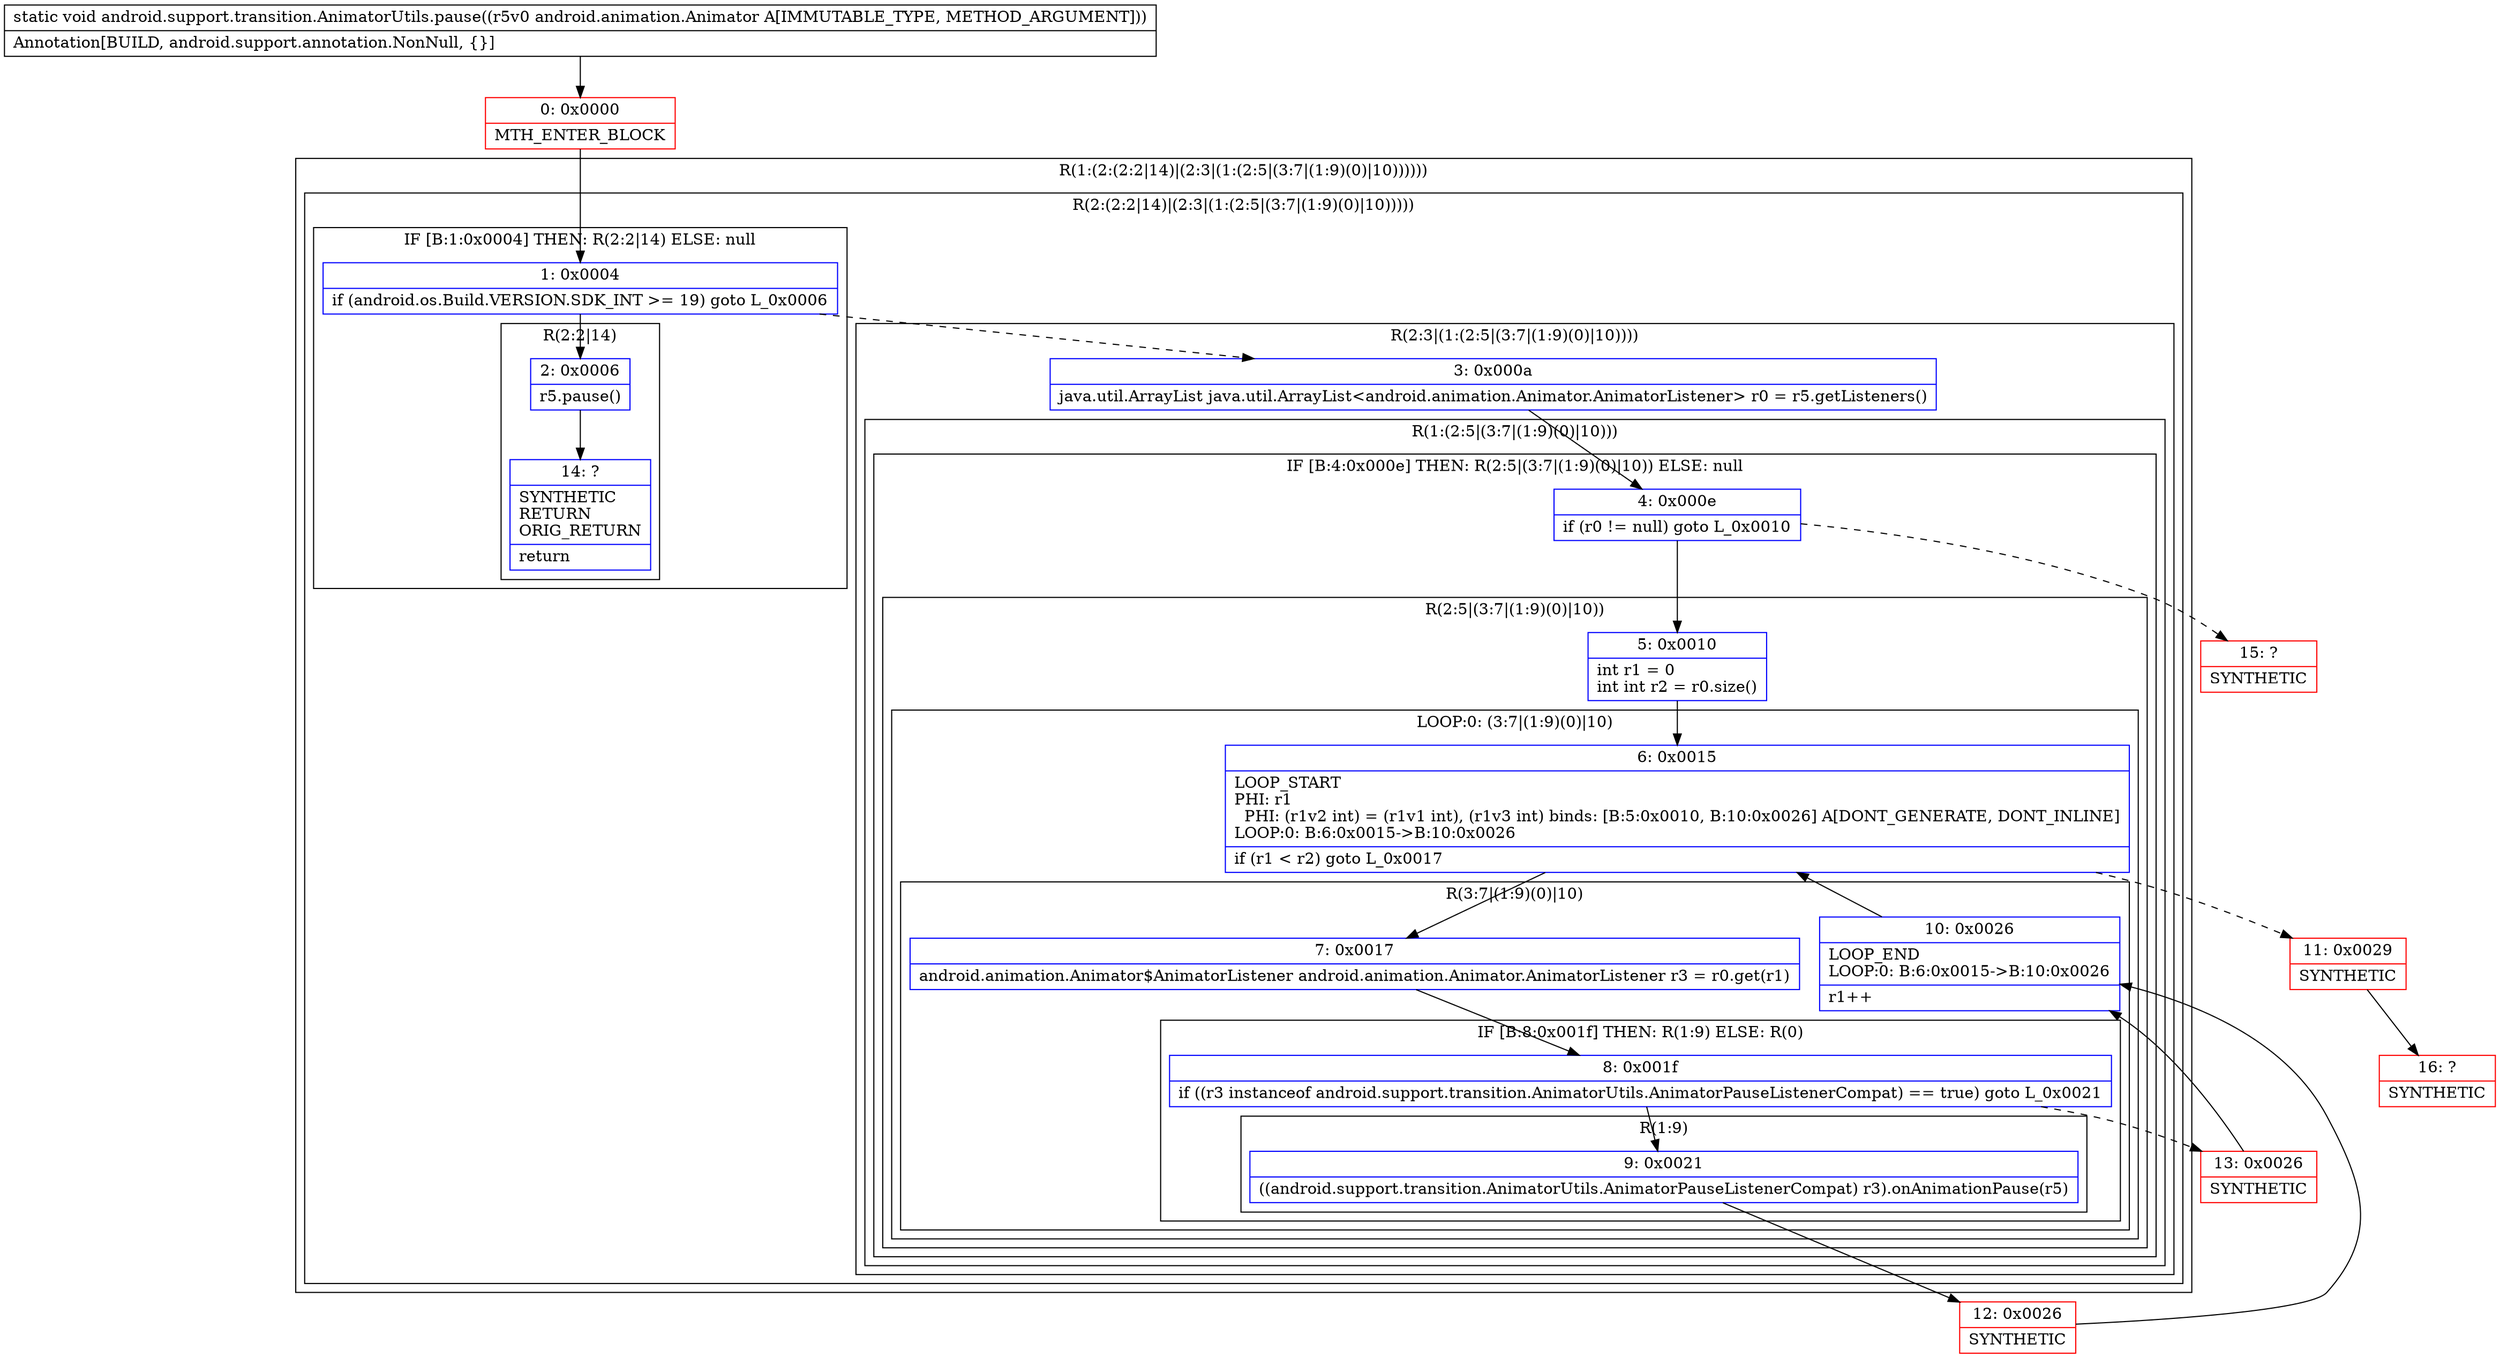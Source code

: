 digraph "CFG forandroid.support.transition.AnimatorUtils.pause(Landroid\/animation\/Animator;)V" {
subgraph cluster_Region_1005160180 {
label = "R(1:(2:(2:2|14)|(2:3|(1:(2:5|(3:7|(1:9)(0)|10))))))";
node [shape=record,color=blue];
subgraph cluster_Region_1301772664 {
label = "R(2:(2:2|14)|(2:3|(1:(2:5|(3:7|(1:9)(0)|10)))))";
node [shape=record,color=blue];
subgraph cluster_IfRegion_1690570044 {
label = "IF [B:1:0x0004] THEN: R(2:2|14) ELSE: null";
node [shape=record,color=blue];
Node_1 [shape=record,label="{1\:\ 0x0004|if (android.os.Build.VERSION.SDK_INT \>= 19) goto L_0x0006\l}"];
subgraph cluster_Region_1608401378 {
label = "R(2:2|14)";
node [shape=record,color=blue];
Node_2 [shape=record,label="{2\:\ 0x0006|r5.pause()\l}"];
Node_14 [shape=record,label="{14\:\ ?|SYNTHETIC\lRETURN\lORIG_RETURN\l|return\l}"];
}
}
subgraph cluster_Region_2061162915 {
label = "R(2:3|(1:(2:5|(3:7|(1:9)(0)|10))))";
node [shape=record,color=blue];
Node_3 [shape=record,label="{3\:\ 0x000a|java.util.ArrayList java.util.ArrayList\<android.animation.Animator.AnimatorListener\> r0 = r5.getListeners()\l}"];
subgraph cluster_Region_678933195 {
label = "R(1:(2:5|(3:7|(1:9)(0)|10)))";
node [shape=record,color=blue];
subgraph cluster_IfRegion_296746596 {
label = "IF [B:4:0x000e] THEN: R(2:5|(3:7|(1:9)(0)|10)) ELSE: null";
node [shape=record,color=blue];
Node_4 [shape=record,label="{4\:\ 0x000e|if (r0 != null) goto L_0x0010\l}"];
subgraph cluster_Region_1144367725 {
label = "R(2:5|(3:7|(1:9)(0)|10))";
node [shape=record,color=blue];
Node_5 [shape=record,label="{5\:\ 0x0010|int r1 = 0\lint int r2 = r0.size()\l}"];
subgraph cluster_LoopRegion_582228927 {
label = "LOOP:0: (3:7|(1:9)(0)|10)";
node [shape=record,color=blue];
Node_6 [shape=record,label="{6\:\ 0x0015|LOOP_START\lPHI: r1 \l  PHI: (r1v2 int) = (r1v1 int), (r1v3 int) binds: [B:5:0x0010, B:10:0x0026] A[DONT_GENERATE, DONT_INLINE]\lLOOP:0: B:6:0x0015\-\>B:10:0x0026\l|if (r1 \< r2) goto L_0x0017\l}"];
subgraph cluster_Region_244304908 {
label = "R(3:7|(1:9)(0)|10)";
node [shape=record,color=blue];
Node_7 [shape=record,label="{7\:\ 0x0017|android.animation.Animator$AnimatorListener android.animation.Animator.AnimatorListener r3 = r0.get(r1)\l}"];
subgraph cluster_IfRegion_1283890515 {
label = "IF [B:8:0x001f] THEN: R(1:9) ELSE: R(0)";
node [shape=record,color=blue];
Node_8 [shape=record,label="{8\:\ 0x001f|if ((r3 instanceof android.support.transition.AnimatorUtils.AnimatorPauseListenerCompat) == true) goto L_0x0021\l}"];
subgraph cluster_Region_621359212 {
label = "R(1:9)";
node [shape=record,color=blue];
Node_9 [shape=record,label="{9\:\ 0x0021|((android.support.transition.AnimatorUtils.AnimatorPauseListenerCompat) r3).onAnimationPause(r5)\l}"];
}
subgraph cluster_Region_1583174148 {
label = "R(0)";
node [shape=record,color=blue];
}
}
Node_10 [shape=record,label="{10\:\ 0x0026|LOOP_END\lLOOP:0: B:6:0x0015\-\>B:10:0x0026\l|r1++\l}"];
}
}
}
}
}
}
}
}
Node_0 [shape=record,color=red,label="{0\:\ 0x0000|MTH_ENTER_BLOCK\l}"];
Node_11 [shape=record,color=red,label="{11\:\ 0x0029|SYNTHETIC\l}"];
Node_12 [shape=record,color=red,label="{12\:\ 0x0026|SYNTHETIC\l}"];
Node_13 [shape=record,color=red,label="{13\:\ 0x0026|SYNTHETIC\l}"];
Node_15 [shape=record,color=red,label="{15\:\ ?|SYNTHETIC\l}"];
Node_16 [shape=record,color=red,label="{16\:\ ?|SYNTHETIC\l}"];
MethodNode[shape=record,label="{static void android.support.transition.AnimatorUtils.pause((r5v0 android.animation.Animator A[IMMUTABLE_TYPE, METHOD_ARGUMENT]))  | Annotation[BUILD, android.support.annotation.NonNull, \{\}]\l}"];
MethodNode -> Node_0;
Node_1 -> Node_2;
Node_1 -> Node_3[style=dashed];
Node_2 -> Node_14;
Node_3 -> Node_4;
Node_4 -> Node_5;
Node_4 -> Node_15[style=dashed];
Node_5 -> Node_6;
Node_6 -> Node_7;
Node_6 -> Node_11[style=dashed];
Node_7 -> Node_8;
Node_8 -> Node_9;
Node_8 -> Node_13[style=dashed];
Node_9 -> Node_12;
Node_10 -> Node_6;
Node_0 -> Node_1;
Node_11 -> Node_16;
Node_12 -> Node_10;
Node_13 -> Node_10;
}

